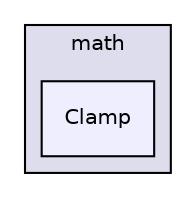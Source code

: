 digraph "shaderComp/printers/math/Clamp" {
  compound=true
  node [ fontsize="10", fontname="Helvetica"];
  edge [ labelfontsize="10", labelfontname="Helvetica"];
  subgraph clusterdir_39eb4419e4bca65043109219ed7b6dd1 {
    graph [ bgcolor="#ddddee", pencolor="black", label="math" fontname="Helvetica", fontsize="10", URL="dir_39eb4419e4bca65043109219ed7b6dd1.html"]
  dir_0b8f45c0d8d9076c6149cc537896e71b [shape=box, label="Clamp", style="filled", fillcolor="#eeeeff", pencolor="black", URL="dir_0b8f45c0d8d9076c6149cc537896e71b.html"];
  }
}
